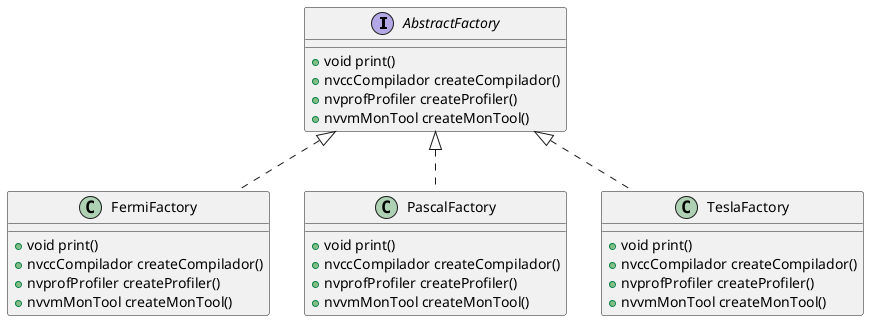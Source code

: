 @startuml
interface AbstractFactory {
+ void print()
+ nvccCompilador createCompilador()
+ nvprofProfiler createProfiler()
+ nvvmMonTool createMonTool()
}
class FermiFactory {
+ void print()
+ nvccCompilador createCompilador()
+ nvprofProfiler createProfiler()
+ nvvmMonTool createMonTool()
}
class PascalFactory {
+ void print()
+ nvccCompilador createCompilador()
+ nvprofProfiler createProfiler()
+ nvvmMonTool createMonTool()
}
class TeslaFactory {
+ void print()
+ nvccCompilador createCompilador()
+ nvprofProfiler createProfiler()
+ nvvmMonTool createMonTool()
}


AbstractFactory <|.. FermiFactory
AbstractFactory <|.. PascalFactory
AbstractFactory <|.. TeslaFactory
@enduml